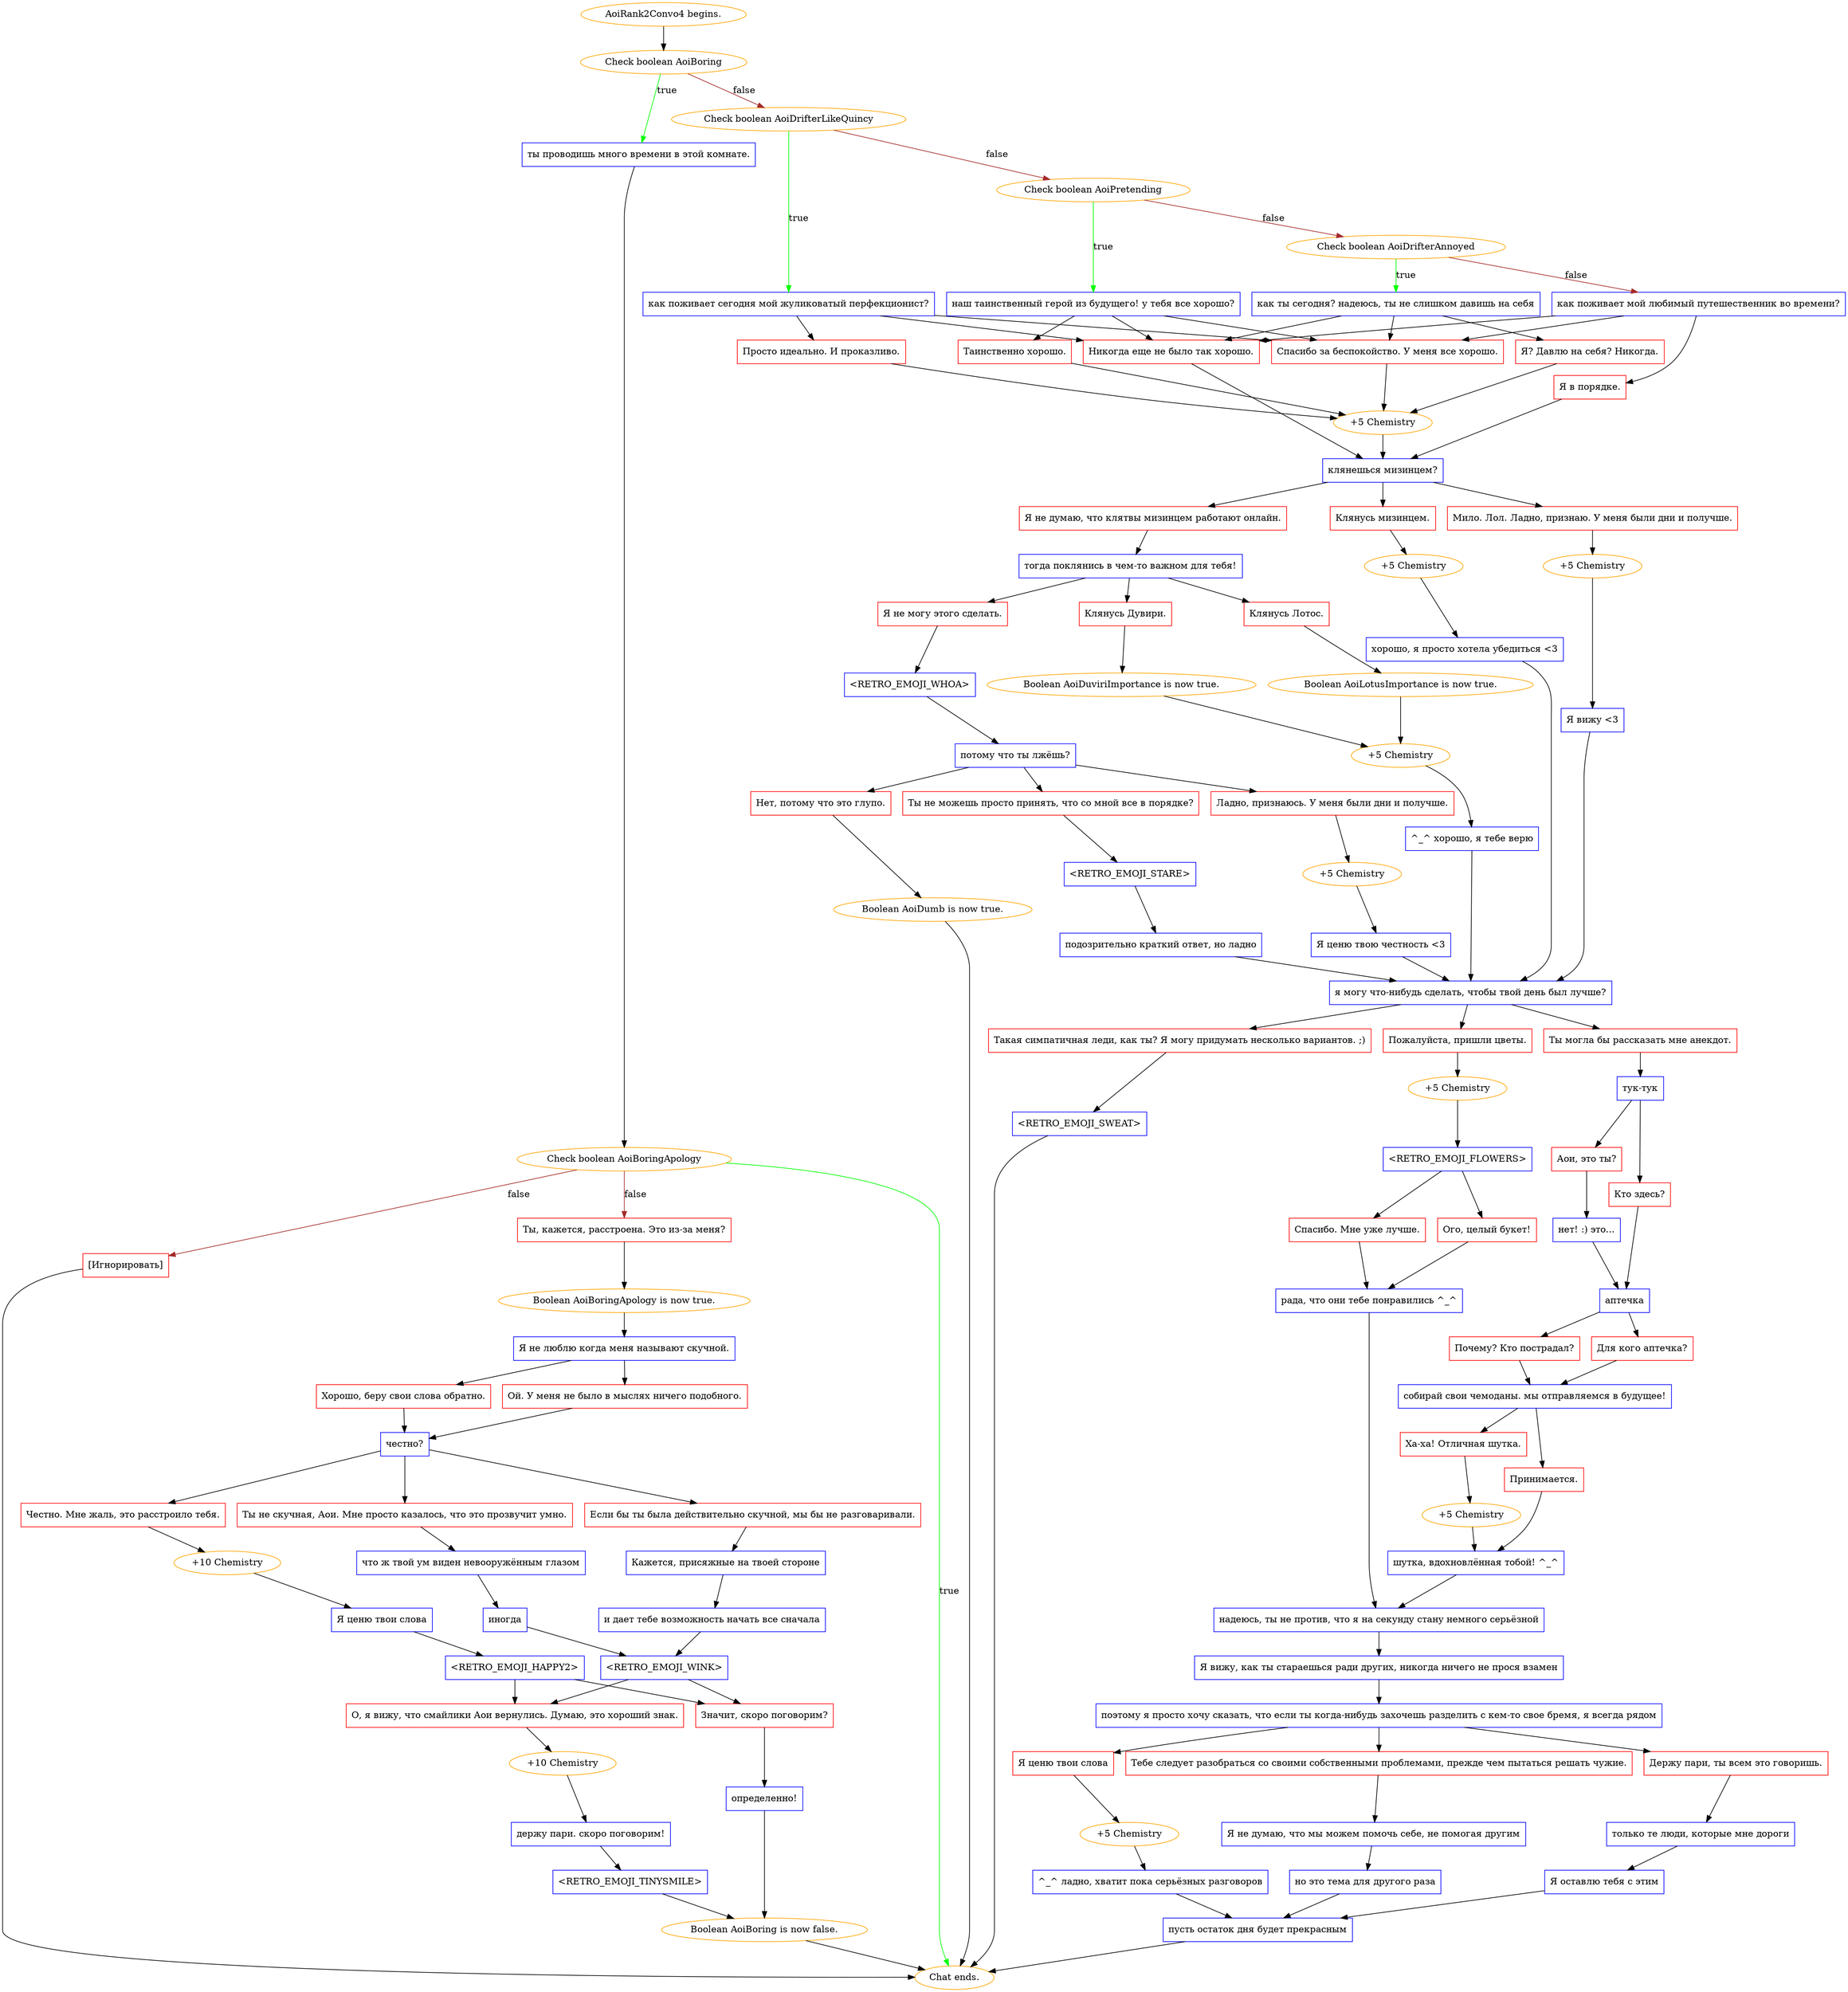digraph {
	"AoiRank2Convo4 begins." [color=orange];
		"AoiRank2Convo4 begins." -> j1890850141;
	j1890850141 [label="Check boolean AoiBoring",color=orange];
		j1890850141 -> j1922305532 [label=true,color=green];
		j1890850141 -> j4113960334 [label=false,color=brown];
	j1922305532 [label="ты проводишь много времени в этой комнате.",shape=box,color=blue];
		j1922305532 -> j556140287;
	j4113960334 [label="Check boolean AoiDrifterLikeQuincy",color=orange];
		j4113960334 -> j229858843 [label=true,color=green];
		j4113960334 -> j1797833889 [label=false,color=brown];
	j556140287 [label="Check boolean AoiBoringApology",color=orange];
		j556140287 -> "Chat ends." [label=true,color=green];
		j556140287 -> j4148873773 [label=false,color=brown];
		j556140287 -> j3456118237 [label=false,color=brown];
	j229858843 [label="как поживает сегодня мой жуликоватый перфекционист?",shape=box,color=blue];
		j229858843 -> j1332964140;
		j229858843 -> j4253432203;
		j229858843 -> j2906037008;
	j1797833889 [label="Check boolean AoiPretending",color=orange];
		j1797833889 -> j1202754121 [label=true,color=green];
		j1797833889 -> j2808372172 [label=false,color=brown];
	"Chat ends." [color=orange];
	j4148873773 [label="Ты, кажется, расстроена. Это из-за меня?",shape=box,color=red];
		j4148873773 -> j3887099273;
	j3456118237 [label="[Игнорировать]",shape=box,color=red];
		j3456118237 -> "Chat ends.";
	j1332964140 [label="Просто идеально. И проказливо.",shape=box,color=red];
		j1332964140 -> j7983230;
	j4253432203 [label="Спасибо за беспокойство. У меня все хорошо.",shape=box,color=red];
		j4253432203 -> j7983230;
	j2906037008 [label="Никогда еще не было так хорошо.",shape=box,color=red];
		j2906037008 -> j111715952;
	j1202754121 [label="наш таинственный герой из будущего! у тебя все хорошо?",shape=box,color=blue];
		j1202754121 -> j2898406415;
		j1202754121 -> j4253432203;
		j1202754121 -> j2906037008;
	j2808372172 [label="Check boolean AoiDrifterAnnoyed",color=orange];
		j2808372172 -> j1702171235 [label=true,color=green];
		j2808372172 -> j3906849010 [label=false,color=brown];
	j3887099273 [label="Boolean AoiBoringApology is now true.",color=orange];
		j3887099273 -> j2478457576;
	j7983230 [label="+5 Chemistry",color=orange];
		j7983230 -> j111715952;
	j111715952 [label="клянешься мизинцем?",shape=box,color=blue];
		j111715952 -> j2852855965;
		j111715952 -> j1015164698;
		j111715952 -> j2583699560;
	j2898406415 [label="Таинственно хорошо.",shape=box,color=red];
		j2898406415 -> j7983230;
	j1702171235 [label="как ты сегодня? надеюсь, ты не слишком давишь на себя",shape=box,color=blue];
		j1702171235 -> j1679674828;
		j1702171235 -> j4253432203;
		j1702171235 -> j2906037008;
	j3906849010 [label="как поживает мой любимый путешественник во времени?",shape=box,color=blue];
		j3906849010 -> j1034267344;
		j3906849010 -> j4253432203;
		j3906849010 -> j2906037008;
	j2478457576 [label="Я не люблю когда меня называют скучной.",shape=box,color=blue];
		j2478457576 -> j2924883453;
		j2478457576 -> j3522014778;
	j2852855965 [label="Клянусь мизинцем.",shape=box,color=red];
		j2852855965 -> j3489092438;
	j1015164698 [label="Мило. Лол. Ладно, признаю. У меня были дни и получше.",shape=box,color=red];
		j1015164698 -> j1626747767;
	j2583699560 [label="Я не думаю, что клятвы мизинцем работают онлайн.",shape=box,color=red];
		j2583699560 -> j1020831703;
	j1679674828 [label="Я? Давлю на себя? Никогда.",shape=box,color=red];
		j1679674828 -> j7983230;
	j1034267344 [label="Я в порядке.",shape=box,color=red];
		j1034267344 -> j111715952;
	j2924883453 [label="Ой. У меня не было в мыслях ничего подобного.",shape=box,color=red];
		j2924883453 -> j3548256337;
	j3522014778 [label="Хорошо, беру свои слова обратно.",shape=box,color=red];
		j3522014778 -> j3548256337;
	j3489092438 [label="+5 Chemistry",color=orange];
		j3489092438 -> j1797513685;
	j1626747767 [label="+5 Chemistry",color=orange];
		j1626747767 -> j3698797969;
	j1020831703 [label="тогда поклянись в чем-то важном для тебя!",shape=box,color=blue];
		j1020831703 -> j3648838865;
		j1020831703 -> j295241931;
		j1020831703 -> j3995776197;
	j3548256337 [label="честно?",shape=box,color=blue];
		j3548256337 -> j3804806842;
		j3548256337 -> j3115197951;
		j3548256337 -> j2371946706;
	j1797513685 [label="хорошо, я просто хотела убедиться <3",shape=box,color=blue];
		j1797513685 -> j1765777471;
	j3698797969 [label="Я вижу <3",shape=box,color=blue];
		j3698797969 -> j1765777471;
	j3648838865 [label="Я не могу этого сделать.",shape=box,color=red];
		j3648838865 -> j3264784906;
	j295241931 [label="Клянусь Лотос.",shape=box,color=red];
		j295241931 -> j336850353;
	j3995776197 [label="Клянусь Дувири.",shape=box,color=red];
		j3995776197 -> j3853186762;
	j3804806842 [label="Честно. Мне жаль, это расстроило тебя.",shape=box,color=red];
		j3804806842 -> j1070654265;
	j3115197951 [label="Ты не скучная, Аои. Мне просто казалось, что это прозвучит умно.",shape=box,color=red];
		j3115197951 -> j3101952461;
	j2371946706 [label="Если бы ты была действительно скучной, мы бы не разговаривали.",shape=box,color=red];
		j2371946706 -> j129731388;
	j1765777471 [label="я могу что-нибудь сделать, чтобы твой день был лучше?",shape=box,color=blue];
		j1765777471 -> j311775893;
		j1765777471 -> j2154485492;
		j1765777471 -> j2940107048;
	j3264784906 [label="<RETRO_EMOJI_WHOA>",shape=box,color=blue];
		j3264784906 -> j2784866810;
	j336850353 [label="Boolean AoiLotusImportance is now true.",color=orange];
		j336850353 -> j2707050973;
	j3853186762 [label="Boolean AoiDuviriImportance is now true.",color=orange];
		j3853186762 -> j2707050973;
	j1070654265 [label="+10 Chemistry",color=orange];
		j1070654265 -> j3179928352;
	j3101952461 [label="что ж твой ум виден невооружённым глазом",shape=box,color=blue];
		j3101952461 -> j2241004791;
	j129731388 [label="Кажется, присяжные на твоей стороне",shape=box,color=blue];
		j129731388 -> j1788951349;
	j311775893 [label="Ты могла бы рассказать мне анекдот.",shape=box,color=red];
		j311775893 -> j1410438073;
	j2154485492 [label="Пожалуйста, пришли цветы.",shape=box,color=red];
		j2154485492 -> j1670338355;
	j2940107048 [label="Такая симпатичная леди, как ты? Я могу придумать несколько вариантов. ;)",shape=box,color=red];
		j2940107048 -> j2350823537;
	j2784866810 [label="потому что ты лжёшь?",shape=box,color=blue];
		j2784866810 -> j256176818;
		j2784866810 -> j3698460970;
		j2784866810 -> j1964612861;
	j2707050973 [label="+5 Chemistry",color=orange];
		j2707050973 -> j251037783;
	j3179928352 [label="Я ценю твои слова",shape=box,color=blue];
		j3179928352 -> j2682546367;
	j2241004791 [label="иногда",shape=box,color=blue];
		j2241004791 -> j4059187433;
	j1788951349 [label="и дает тебе возможность начать все сначала",shape=box,color=blue];
		j1788951349 -> j4059187433;
	j1410438073 [label="тук-тук",shape=box,color=blue];
		j1410438073 -> j1756146832;
		j1410438073 -> j4005386976;
	j1670338355 [label="+5 Chemistry",color=orange];
		j1670338355 -> j3455633645;
	j2350823537 [label="<RETRO_EMOJI_SWEAT>",shape=box,color=blue];
		j2350823537 -> "Chat ends.";
	j256176818 [label="Ладно, признаюсь. У меня были дни и получше.",shape=box,color=red];
		j256176818 -> j4262082714;
	j3698460970 [label="Нет, потому что это глупо.",shape=box,color=red];
		j3698460970 -> j3041803735;
	j1964612861 [label="Ты не можешь просто принять, что со мной все в порядке?",shape=box,color=red];
		j1964612861 -> j395883164;
	j251037783 [label="^_^ хорошо, я тебе верю",shape=box,color=blue];
		j251037783 -> j1765777471;
	j2682546367 [label="<RETRO_EMOJI_HAPPY2>",shape=box,color=blue];
		j2682546367 -> j1175380497;
		j2682546367 -> j632746921;
	j4059187433 [label="<RETRO_EMOJI_WINK>",shape=box,color=blue];
		j4059187433 -> j1175380497;
		j4059187433 -> j632746921;
	j1756146832 [label="Кто здесь?",shape=box,color=red];
		j1756146832 -> j569686316;
	j4005386976 [label="Аои, это ты?",shape=box,color=red];
		j4005386976 -> j1520079054;
	j3455633645 [label="<RETRO_EMOJI_FLOWERS>",shape=box,color=blue];
		j3455633645 -> j3751138353;
		j3455633645 -> j3530578641;
	j4262082714 [label="+5 Chemistry",color=orange];
		j4262082714 -> j3993417433;
	j3041803735 [label="Boolean AoiDumb is now true.",color=orange];
		j3041803735 -> "Chat ends.";
	j395883164 [label="<RETRO_EMOJI_STARE>",shape=box,color=blue];
		j395883164 -> j3885469926;
	j1175380497 [label="Значит, скоро поговорим?",shape=box,color=red];
		j1175380497 -> j2467919218;
	j632746921 [label="О, я вижу, что смайлики Аои вернулись. Думаю, это хороший знак.",shape=box,color=red];
		j632746921 -> j2479528294;
	j569686316 [label="аптечка",shape=box,color=blue];
		j569686316 -> j2294458981;
		j569686316 -> j3866503085;
	j1520079054 [label="нет! :) это...",shape=box,color=blue];
		j1520079054 -> j569686316;
	j3751138353 [label="Спасибо. Мне уже лучше.",shape=box,color=red];
		j3751138353 -> j1894803088;
	j3530578641 [label="Ого, целый букет!",shape=box,color=red];
		j3530578641 -> j1894803088;
	j3993417433 [label="Я ценю твою честность <3",shape=box,color=blue];
		j3993417433 -> j1765777471;
	j3885469926 [label="подозрительно краткий ответ, но ладно",shape=box,color=blue];
		j3885469926 -> j1765777471;
	j2467919218 [label="определенно!",shape=box,color=blue];
		j2467919218 -> j2581611291;
	j2479528294 [label="+10 Chemistry",color=orange];
		j2479528294 -> j1812370669;
	j2294458981 [label="Для кого аптечка?",shape=box,color=red];
		j2294458981 -> j3401261057;
	j3866503085 [label="Почему? Кто пострадал?",shape=box,color=red];
		j3866503085 -> j3401261057;
	j1894803088 [label="рада, что они тебе понравились ^_^",shape=box,color=blue];
		j1894803088 -> j154136349;
	j2581611291 [label="Boolean AoiBoring is now false.",color=orange];
		j2581611291 -> "Chat ends.";
	j1812370669 [label="держу пари. скоро поговорим!",shape=box,color=blue];
		j1812370669 -> j153386734;
	j3401261057 [label="собирай свои чемоданы. мы отправляемся в будущее!",shape=box,color=blue];
		j3401261057 -> j651655014;
		j3401261057 -> j3340942823;
	j154136349 [label="надеюсь, ты не против, что я на секунду стану немного серьёзной",shape=box,color=blue];
		j154136349 -> j3098409355;
	j153386734 [label="<RETRO_EMOJI_TINYSMILE>",shape=box,color=blue];
		j153386734 -> j2581611291;
	j651655014 [label="Ха-ха! Отличная шутка.",shape=box,color=red];
		j651655014 -> j1158592508;
	j3340942823 [label="Принимается.",shape=box,color=red];
		j3340942823 -> j3100007840;
	j3098409355 [label="Я вижу, как ты стараешься ради других, никогда ничего не прося взамен",shape=box,color=blue];
		j3098409355 -> j946668344;
	j1158592508 [label="+5 Chemistry",color=orange];
		j1158592508 -> j3100007840;
	j3100007840 [label="шутка, вдохновлённая тобой! ^_^",shape=box,color=blue];
		j3100007840 -> j154136349;
	j946668344 [label="поэтому я просто хочу сказать, что если ты когда-нибудь захочешь разделить с кем-то свое бремя, я всегда рядом",shape=box,color=blue];
		j946668344 -> j452924047;
		j946668344 -> j3420070743;
		j946668344 -> j3975433228;
	j452924047 [label="Я ценю твои слова",shape=box,color=red];
		j452924047 -> j1744674086;
	j3420070743 [label="Тебе следует разобраться со своими собственными проблемами, прежде чем пытаться решать чужие.",shape=box,color=red];
		j3420070743 -> j3904967974;
	j3975433228 [label="Держу пари, ты всем это говоришь.",shape=box,color=red];
		j3975433228 -> j1619650657;
	j1744674086 [label="+5 Chemistry",color=orange];
		j1744674086 -> j289974192;
	j3904967974 [label="Я не думаю, что мы можем помочь себе, не помогая другим",shape=box,color=blue];
		j3904967974 -> j3296785910;
	j1619650657 [label="только те люди, которые мне дороги",shape=box,color=blue];
		j1619650657 -> j2396802070;
	j289974192 [label="^_^ ладно, хватит пока серьёзных разговоров",shape=box,color=blue];
		j289974192 -> j1249241410;
	j3296785910 [label="но это тема для другого раза",shape=box,color=blue];
		j3296785910 -> j1249241410;
	j2396802070 [label="Я оставлю тебя с этим",shape=box,color=blue];
		j2396802070 -> j1249241410;
	j1249241410 [label="пусть остаток дня будет прекрасным",shape=box,color=blue];
		j1249241410 -> "Chat ends.";
}
